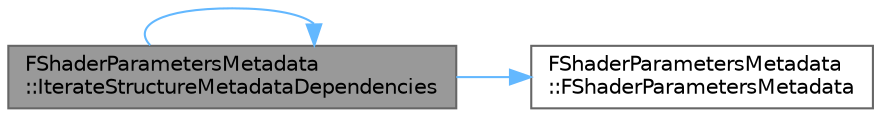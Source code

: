 digraph "FShaderParametersMetadata::IterateStructureMetadataDependencies"
{
 // INTERACTIVE_SVG=YES
 // LATEX_PDF_SIZE
  bgcolor="transparent";
  edge [fontname=Helvetica,fontsize=10,labelfontname=Helvetica,labelfontsize=10];
  node [fontname=Helvetica,fontsize=10,shape=box,height=0.2,width=0.4];
  rankdir="LR";
  Node1 [id="Node000001",label="FShaderParametersMetadata\l::IterateStructureMetadataDependencies",height=0.2,width=0.4,color="gray40", fillcolor="grey60", style="filled", fontcolor="black",tooltip="Iterate recursively over all FShaderParametersMetadata."];
  Node1 -> Node2 [id="edge1_Node000001_Node000002",color="steelblue1",style="solid",tooltip=" "];
  Node2 [id="Node000002",label="FShaderParametersMetadata\l::FShaderParametersMetadata",height=0.2,width=0.4,color="grey40", fillcolor="white", style="filled",URL="$d7/d24/classFShaderParametersMetadata.html#a583353f9aa5e1ae34c35a874e174b622",tooltip="Initialization constructor."];
  Node1 -> Node1 [id="edge2_Node000001_Node000001",color="steelblue1",style="solid",tooltip=" "];
}

